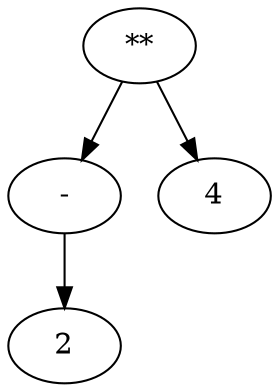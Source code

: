digraph "expression" {
0 [label = "**"];
1 [label = "-"];
2 [label = "2"];
3 [label = "4"];
1 -> 2
0 -> 1
0 -> 3
}